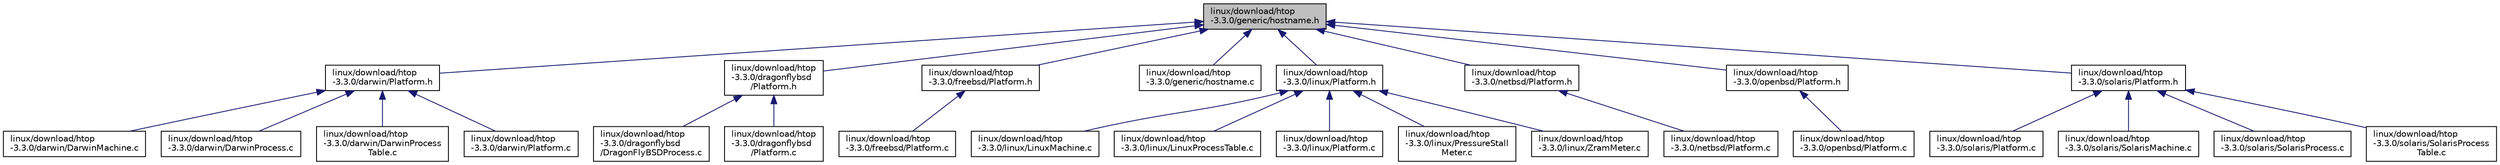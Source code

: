 digraph "linux/download/htop-3.3.0/generic/hostname.h"
{
  edge [fontname="Helvetica",fontsize="10",labelfontname="Helvetica",labelfontsize="10"];
  node [fontname="Helvetica",fontsize="10",shape=record];
  Node2 [label="linux/download/htop\l-3.3.0/generic/hostname.h",height=0.2,width=0.4,color="black", fillcolor="grey75", style="filled", fontcolor="black"];
  Node2 -> Node3 [dir="back",color="midnightblue",fontsize="10",style="solid"];
  Node3 [label="linux/download/htop\l-3.3.0/darwin/Platform.h",height=0.2,width=0.4,color="black", fillcolor="white", style="filled",URL="$darwin_2Platform_8h.html"];
  Node3 -> Node4 [dir="back",color="midnightblue",fontsize="10",style="solid"];
  Node4 [label="linux/download/htop\l-3.3.0/darwin/DarwinMachine.c",height=0.2,width=0.4,color="black", fillcolor="white", style="filled",URL="$DarwinMachine_8c.html"];
  Node3 -> Node5 [dir="back",color="midnightblue",fontsize="10",style="solid"];
  Node5 [label="linux/download/htop\l-3.3.0/darwin/DarwinProcess.c",height=0.2,width=0.4,color="black", fillcolor="white", style="filled",URL="$DarwinProcess_8c.html"];
  Node3 -> Node6 [dir="back",color="midnightblue",fontsize="10",style="solid"];
  Node6 [label="linux/download/htop\l-3.3.0/darwin/DarwinProcess\lTable.c",height=0.2,width=0.4,color="black", fillcolor="white", style="filled",URL="$DarwinProcessTable_8c.html"];
  Node3 -> Node7 [dir="back",color="midnightblue",fontsize="10",style="solid"];
  Node7 [label="linux/download/htop\l-3.3.0/darwin/Platform.c",height=0.2,width=0.4,color="black", fillcolor="white", style="filled",URL="$darwin_2Platform_8c.html"];
  Node2 -> Node8 [dir="back",color="midnightblue",fontsize="10",style="solid"];
  Node8 [label="linux/download/htop\l-3.3.0/dragonflybsd\l/Platform.h",height=0.2,width=0.4,color="black", fillcolor="white", style="filled",URL="$dragonflybsd_2Platform_8h.html"];
  Node8 -> Node9 [dir="back",color="midnightblue",fontsize="10",style="solid"];
  Node9 [label="linux/download/htop\l-3.3.0/dragonflybsd\l/DragonFlyBSDProcess.c",height=0.2,width=0.4,color="black", fillcolor="white", style="filled",URL="$DragonFlyBSDProcess_8c.html"];
  Node8 -> Node10 [dir="back",color="midnightblue",fontsize="10",style="solid"];
  Node10 [label="linux/download/htop\l-3.3.0/dragonflybsd\l/Platform.c",height=0.2,width=0.4,color="black", fillcolor="white", style="filled",URL="$dragonflybsd_2Platform_8c.html"];
  Node2 -> Node11 [dir="back",color="midnightblue",fontsize="10",style="solid"];
  Node11 [label="linux/download/htop\l-3.3.0/freebsd/Platform.h",height=0.2,width=0.4,color="black", fillcolor="white", style="filled",URL="$freebsd_2Platform_8h.html"];
  Node11 -> Node12 [dir="back",color="midnightblue",fontsize="10",style="solid"];
  Node12 [label="linux/download/htop\l-3.3.0/freebsd/Platform.c",height=0.2,width=0.4,color="black", fillcolor="white", style="filled",URL="$freebsd_2Platform_8c.html"];
  Node2 -> Node13 [dir="back",color="midnightblue",fontsize="10",style="solid"];
  Node13 [label="linux/download/htop\l-3.3.0/generic/hostname.c",height=0.2,width=0.4,color="black", fillcolor="white", style="filled",URL="$hostname_8c.html"];
  Node2 -> Node14 [dir="back",color="midnightblue",fontsize="10",style="solid"];
  Node14 [label="linux/download/htop\l-3.3.0/linux/Platform.h",height=0.2,width=0.4,color="black", fillcolor="white", style="filled",URL="$linux_2Platform_8h.html"];
  Node14 -> Node15 [dir="back",color="midnightblue",fontsize="10",style="solid"];
  Node15 [label="linux/download/htop\l-3.3.0/linux/LinuxMachine.c",height=0.2,width=0.4,color="black", fillcolor="white", style="filled",URL="$LinuxMachine_8c.html"];
  Node14 -> Node16 [dir="back",color="midnightblue",fontsize="10",style="solid"];
  Node16 [label="linux/download/htop\l-3.3.0/linux/LinuxProcessTable.c",height=0.2,width=0.4,color="black", fillcolor="white", style="filled",URL="$LinuxProcessTable_8c.html"];
  Node14 -> Node17 [dir="back",color="midnightblue",fontsize="10",style="solid"];
  Node17 [label="linux/download/htop\l-3.3.0/linux/Platform.c",height=0.2,width=0.4,color="black", fillcolor="white", style="filled",URL="$linux_2Platform_8c.html"];
  Node14 -> Node18 [dir="back",color="midnightblue",fontsize="10",style="solid"];
  Node18 [label="linux/download/htop\l-3.3.0/linux/PressureStall\lMeter.c",height=0.2,width=0.4,color="black", fillcolor="white", style="filled",URL="$PressureStallMeter_8c.html"];
  Node14 -> Node19 [dir="back",color="midnightblue",fontsize="10",style="solid"];
  Node19 [label="linux/download/htop\l-3.3.0/linux/ZramMeter.c",height=0.2,width=0.4,color="black", fillcolor="white", style="filled",URL="$ZramMeter_8c.html"];
  Node2 -> Node20 [dir="back",color="midnightblue",fontsize="10",style="solid"];
  Node20 [label="linux/download/htop\l-3.3.0/netbsd/Platform.h",height=0.2,width=0.4,color="black", fillcolor="white", style="filled",URL="$netbsd_2Platform_8h.html"];
  Node20 -> Node21 [dir="back",color="midnightblue",fontsize="10",style="solid"];
  Node21 [label="linux/download/htop\l-3.3.0/netbsd/Platform.c",height=0.2,width=0.4,color="black", fillcolor="white", style="filled",URL="$netbsd_2Platform_8c.html"];
  Node2 -> Node22 [dir="back",color="midnightblue",fontsize="10",style="solid"];
  Node22 [label="linux/download/htop\l-3.3.0/openbsd/Platform.h",height=0.2,width=0.4,color="black", fillcolor="white", style="filled",URL="$openbsd_2Platform_8h.html"];
  Node22 -> Node23 [dir="back",color="midnightblue",fontsize="10",style="solid"];
  Node23 [label="linux/download/htop\l-3.3.0/openbsd/Platform.c",height=0.2,width=0.4,color="black", fillcolor="white", style="filled",URL="$openbsd_2Platform_8c.html"];
  Node2 -> Node24 [dir="back",color="midnightblue",fontsize="10",style="solid"];
  Node24 [label="linux/download/htop\l-3.3.0/solaris/Platform.h",height=0.2,width=0.4,color="black", fillcolor="white", style="filled",URL="$solaris_2Platform_8h.html"];
  Node24 -> Node25 [dir="back",color="midnightblue",fontsize="10",style="solid"];
  Node25 [label="linux/download/htop\l-3.3.0/solaris/Platform.c",height=0.2,width=0.4,color="black", fillcolor="white", style="filled",URL="$solaris_2Platform_8c.html"];
  Node24 -> Node26 [dir="back",color="midnightblue",fontsize="10",style="solid"];
  Node26 [label="linux/download/htop\l-3.3.0/solaris/SolarisMachine.c",height=0.2,width=0.4,color="black", fillcolor="white", style="filled",URL="$SolarisMachine_8c.html"];
  Node24 -> Node27 [dir="back",color="midnightblue",fontsize="10",style="solid"];
  Node27 [label="linux/download/htop\l-3.3.0/solaris/SolarisProcess.c",height=0.2,width=0.4,color="black", fillcolor="white", style="filled",URL="$SolarisProcess_8c.html"];
  Node24 -> Node28 [dir="back",color="midnightblue",fontsize="10",style="solid"];
  Node28 [label="linux/download/htop\l-3.3.0/solaris/SolarisProcess\lTable.c",height=0.2,width=0.4,color="black", fillcolor="white", style="filled",URL="$SolarisProcessTable_8c.html"];
}
